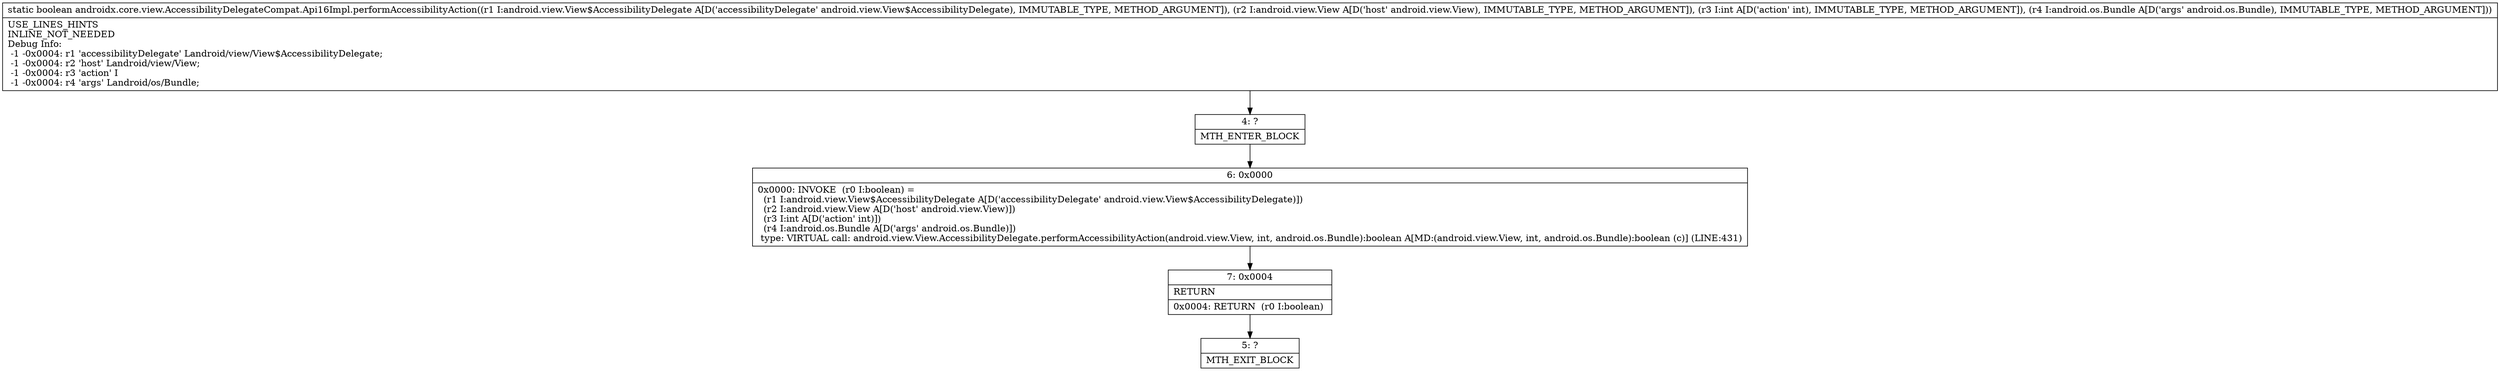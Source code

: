 digraph "CFG forandroidx.core.view.AccessibilityDelegateCompat.Api16Impl.performAccessibilityAction(Landroid\/view\/View$AccessibilityDelegate;Landroid\/view\/View;ILandroid\/os\/Bundle;)Z" {
Node_4 [shape=record,label="{4\:\ ?|MTH_ENTER_BLOCK\l}"];
Node_6 [shape=record,label="{6\:\ 0x0000|0x0000: INVOKE  (r0 I:boolean) = \l  (r1 I:android.view.View$AccessibilityDelegate A[D('accessibilityDelegate' android.view.View$AccessibilityDelegate)])\l  (r2 I:android.view.View A[D('host' android.view.View)])\l  (r3 I:int A[D('action' int)])\l  (r4 I:android.os.Bundle A[D('args' android.os.Bundle)])\l type: VIRTUAL call: android.view.View.AccessibilityDelegate.performAccessibilityAction(android.view.View, int, android.os.Bundle):boolean A[MD:(android.view.View, int, android.os.Bundle):boolean (c)] (LINE:431)\l}"];
Node_7 [shape=record,label="{7\:\ 0x0004|RETURN\l|0x0004: RETURN  (r0 I:boolean) \l}"];
Node_5 [shape=record,label="{5\:\ ?|MTH_EXIT_BLOCK\l}"];
MethodNode[shape=record,label="{static boolean androidx.core.view.AccessibilityDelegateCompat.Api16Impl.performAccessibilityAction((r1 I:android.view.View$AccessibilityDelegate A[D('accessibilityDelegate' android.view.View$AccessibilityDelegate), IMMUTABLE_TYPE, METHOD_ARGUMENT]), (r2 I:android.view.View A[D('host' android.view.View), IMMUTABLE_TYPE, METHOD_ARGUMENT]), (r3 I:int A[D('action' int), IMMUTABLE_TYPE, METHOD_ARGUMENT]), (r4 I:android.os.Bundle A[D('args' android.os.Bundle), IMMUTABLE_TYPE, METHOD_ARGUMENT]))  | USE_LINES_HINTS\lINLINE_NOT_NEEDED\lDebug Info:\l  \-1 \-0x0004: r1 'accessibilityDelegate' Landroid\/view\/View$AccessibilityDelegate;\l  \-1 \-0x0004: r2 'host' Landroid\/view\/View;\l  \-1 \-0x0004: r3 'action' I\l  \-1 \-0x0004: r4 'args' Landroid\/os\/Bundle;\l}"];
MethodNode -> Node_4;Node_4 -> Node_6;
Node_6 -> Node_7;
Node_7 -> Node_5;
}

